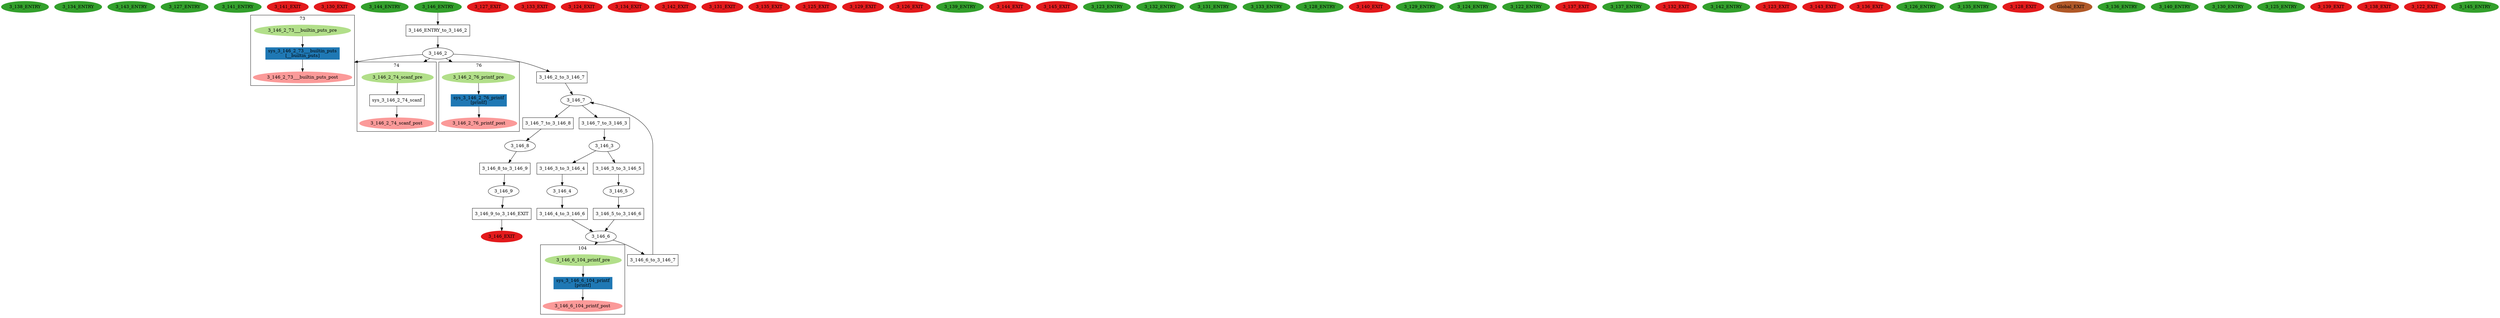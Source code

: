 digraph model { 
compound=true; 
node  [style="filled", colorscheme="paired12"];  "3_138_ENTRY" [shape=ellipse, color=4, style=filled];
  "3_134_ENTRY" [shape=ellipse, color=4, style=filled];
  "3_143_ENTRY" [shape=ellipse, color=4, style=filled];
  "3_127_ENTRY" [shape=ellipse, color=4, style=filled];
  "3_141_ENTRY" [shape=ellipse, color=4, style=filled];
  "3_141_EXIT" [shape=ellipse, color=6, style=filled];
  "3_130_EXIT" [shape=ellipse, color=6, style=filled];
  "3_144_ENTRY" [shape=ellipse, color=4, style=filled];
  "3_146_8" [shape=ellipse, style=""];
  "3_146_9" [shape=ellipse, style=""];
  "3_127_EXIT" [shape=ellipse, color=6, style=filled];
  "3_146_3" [shape=ellipse, style=""];
  "3_133_EXIT" [shape=ellipse, color=6, style=filled];
  "3_146_2" [shape=ellipse, style=""];
subgraph "cluster_3_146_2_73" { 
label="73"  "3_146_2_73___builtin_puts_post" [shape=ellipse, style=""];
  "3_146_2_73___builtin_puts_pre" [shape=ellipse, style=""];
  "sys_3_146_2_73___builtin_puts" [shape=box, style=""];
  "sys_3_146_2_73___builtin_puts" [color=2, style=filled];
  "sys_3_146_2_73___builtin_puts" [label="sys_3_146_2_73___builtin_puts\n[__builtin_puts]"];
  "sys_3_146_2_73___builtin_puts" -> "3_146_2_73___builtin_puts_post" [label="", arrowhead="normal"];
  "3_146_2_73___builtin_puts_pre" -> "sys_3_146_2_73___builtin_puts" [label="", arrowhead="normal"];
}
  "3_146_2" -> "3_146_2_73___builtin_puts_post" [lhead="cluster_3_146_2_73"];
  "3_146_2_73___builtin_puts_pre" [color=3, style=filled];
  "3_146_2_73___builtin_puts_post" [color=5, style=filled];
subgraph "cluster_3_146_2_74" { 
label="74"  "3_146_2_74_scanf_pre" [shape=ellipse, style=""];
  "3_146_2_74_scanf_post" [shape=ellipse, style=""];
  "sys_3_146_2_74_scanf" [shape=box, style=""];
  "sys_3_146_2_74_scanf" [label="sys_3_146_2_74_scanf\n"];
  "sys_3_146_2_74_scanf" -> "3_146_2_74_scanf_post" [label="", arrowhead="normal"];
  "3_146_2_74_scanf_pre" -> "sys_3_146_2_74_scanf" [label="", arrowhead="normal"];
}
  "3_146_2" -> "3_146_2_74_scanf_pre" [lhead="cluster_3_146_2_74"];
  "3_146_2_74_scanf_pre" [color=3, style=filled];
  "3_146_2_74_scanf_post" [color=5, style=filled];
subgraph "cluster_3_146_2_76" { 
label="76"  "3_146_2_76_printf_pre" [shape=ellipse, style=""];
  "3_146_2_76_printf_post" [shape=ellipse, style=""];
  "sys_3_146_2_76_printf" [shape=box, style=""];
  "sys_3_146_2_76_printf" [color=2, style=filled];
  "sys_3_146_2_76_printf" [label="sys_3_146_2_76_printf\n[printf]"];
  "sys_3_146_2_76_printf" -> "3_146_2_76_printf_post" [label="", arrowhead="normal"];
  "3_146_2_76_printf_pre" -> "sys_3_146_2_76_printf" [label="", arrowhead="normal"];
}
  "3_146_2" -> "3_146_2_76_printf_pre" [lhead="cluster_3_146_2_76"];
  "3_146_2_76_printf_pre" [color=3, style=filled];
  "3_146_2_76_printf_post" [color=5, style=filled];
  "3_146_5" [shape=ellipse, style=""];
  "3_146_4" [shape=ellipse, style=""];
  "3_146_7" [shape=ellipse, style=""];
  "3_146_6" [shape=ellipse, style=""];
subgraph "cluster_3_146_6_104" { 
label="104"  "3_146_6_104_printf_pre" [shape=ellipse, style=""];
  "3_146_6_104_printf_post" [shape=ellipse, style=""];
  "sys_3_146_6_104_printf" [shape=box, style=""];
  "sys_3_146_6_104_printf" [color=2, style=filled];
  "sys_3_146_6_104_printf" [label="sys_3_146_6_104_printf\n[printf]"];
  "3_146_6_104_printf_pre" -> "sys_3_146_6_104_printf" [label="", arrowhead="normal"];
  "sys_3_146_6_104_printf" -> "3_146_6_104_printf_post" [label="", arrowhead="normal"];
}
  "3_146_6" -> "3_146_6_104_printf_pre" [lhead="cluster_3_146_6_104"];
  "3_146_6_104_printf_pre" [color=3, style=filled];
  "3_146_6_104_printf_post" [color=5, style=filled];
  "3_124_EXIT" [shape=ellipse, color=6, style=filled];
  "3_134_EXIT" [shape=ellipse, color=6, style=filled];
  "3_142_EXIT" [shape=ellipse, color=6, style=filled];
  "3_131_EXIT" [shape=ellipse, color=6, style=filled];
  "3_135_EXIT" [shape=ellipse, color=6, style=filled];
  "3_125_EXIT" [shape=ellipse, color=6, style=filled];
  "3_129_EXIT" [shape=ellipse, color=6, style=filled];
  "3_126_EXIT" [shape=ellipse, color=6, style=filled];
  "3_139_ENTRY" [shape=ellipse, color=4, style=filled];
  "3_144_EXIT" [shape=ellipse, color=6, style=filled];
  "3_145_EXIT" [shape=ellipse, color=6, style=filled];
  "3_123_ENTRY" [shape=ellipse, color=4, style=filled];
  "3_146_ENTRY" [shape=ellipse, color=4, style=filled];
  "3_146_EXIT" [shape=ellipse, color=6, style=filled];
  "3_132_ENTRY" [shape=ellipse, color=4, style=filled];
  "3_131_ENTRY" [shape=ellipse, color=4, style=filled];
  "3_133_ENTRY" [shape=ellipse, color=4, style=filled];
  "3_128_ENTRY" [shape=ellipse, color=4, style=filled];
  "3_140_EXIT" [shape=ellipse, color=6, style=filled];
  "3_129_ENTRY" [shape=ellipse, color=4, style=filled];
  "3_124_ENTRY" [shape=ellipse, color=4, style=filled];
  "3_122_ENTRY" [shape=ellipse, color=4, style=filled];
  "3_137_EXIT" [shape=ellipse, color=6, style=filled];
  "3_137_ENTRY" [shape=ellipse, color=4, style=filled];
  "3_132_EXIT" [shape=ellipse, color=6, style=filled];
  "3_142_ENTRY" [shape=ellipse, color=4, style=filled];
  "3_123_EXIT" [shape=ellipse, color=6, style=filled];
  "3_143_EXIT" [shape=ellipse, color=6, style=filled];
  "3_136_EXIT" [shape=ellipse, color=6, style=filled];
  "3_126_ENTRY" [shape=ellipse, color=4, style=filled];
  "3_135_ENTRY" [shape=ellipse, color=4, style=filled];
  "3_128_EXIT" [shape=ellipse, color=6, style=filled];
  "Global_EXIT" [shape=ellipse, color=12, style=filled];
  "3_136_ENTRY" [shape=ellipse, color=4, style=filled];
  "3_140_ENTRY" [shape=ellipse, color=4, style=filled];
  "3_130_ENTRY" [shape=ellipse, color=4, style=filled];
  "3_125_ENTRY" [shape=ellipse, color=4, style=filled];
  "3_139_EXIT" [shape=ellipse, color=6, style=filled];
  "3_138_EXIT" [shape=ellipse, color=6, style=filled];
  "3_122_EXIT" [shape=ellipse, color=6, style=filled];
  "3_145_ENTRY" [shape=ellipse, color=4, style=filled];
  "3_146_4_to_3_146_6" [shape=box, style=""];
  "3_146_4_to_3_146_6" [label="3_146_4_to_3_146_6\n"];
  "3_146_5_to_3_146_6" [shape=box, style=""];
  "3_146_5_to_3_146_6" [label="3_146_5_to_3_146_6\n"];
  "3_146_7_to_3_146_8" [shape=box, style=""];
  "3_146_7_to_3_146_8" [label="3_146_7_to_3_146_8\n"];
  "3_146_ENTRY_to_3_146_2" [shape=box, style=""];
  "3_146_ENTRY_to_3_146_2" [label="3_146_ENTRY_to_3_146_2\n"];
  "3_146_3_to_3_146_4" [shape=box, style=""];
  "3_146_3_to_3_146_4" [label="3_146_3_to_3_146_4\n"];
  "3_146_3_to_3_146_5" [shape=box, style=""];
  "3_146_3_to_3_146_5" [label="3_146_3_to_3_146_5\n"];
  "3_146_2_to_3_146_7" [shape=box, style=""];
  "3_146_2_to_3_146_7" [label="3_146_2_to_3_146_7\n"];
  "3_146_9_to_3_146_EXIT" [shape=box, style=""];
  "3_146_9_to_3_146_EXIT" [label="3_146_9_to_3_146_EXIT\n"];
  "3_146_7_to_3_146_3" [shape=box, style=""];
  "3_146_7_to_3_146_3" [label="3_146_7_to_3_146_3\n"];
  "3_146_8_to_3_146_9" [shape=box, style=""];
  "3_146_8_to_3_146_9" [label="3_146_8_to_3_146_9\n"];
  "3_146_6_to_3_146_7" [shape=box, style=""];
  "3_146_6_to_3_146_7" [label="3_146_6_to_3_146_7\n"];
  "3_146_8_to_3_146_9" -> "3_146_9" [label="", arrowhead="normal"];
  "3_146_4" -> "3_146_4_to_3_146_6" [label="", arrowhead="normal"];
  "3_146_9_to_3_146_EXIT" -> "3_146_EXIT" [label="", arrowhead="normal"];
  "3_146_7" -> "3_146_7_to_3_146_3" [label="", arrowhead="normal"];
  "3_146_7_to_3_146_8" -> "3_146_8" [label="", arrowhead="normal"];
  "3_146_4_to_3_146_6" -> "3_146_6" [label="", arrowhead="normal"];
  "3_146_7_to_3_146_3" -> "3_146_3" [label="", arrowhead="normal"];
  "3_146_7" -> "3_146_7_to_3_146_8" [label="", arrowhead="normal"];
  "3_146_9" -> "3_146_9_to_3_146_EXIT" [label="", arrowhead="normal"];
  "3_146_5_to_3_146_6" -> "3_146_6" [label="", arrowhead="normal"];
  "3_146_ENTRY" -> "3_146_ENTRY_to_3_146_2" [label="", arrowhead="normal"];
  "3_146_6_to_3_146_7" -> "3_146_7" [label="", arrowhead="normal"];
  "3_146_2_to_3_146_7" -> "3_146_7" [label="", arrowhead="normal"];
  "3_146_2" -> "3_146_2_to_3_146_7" [label="", arrowhead="normal"];
  "3_146_ENTRY_to_3_146_2" -> "3_146_2" [label="", arrowhead="normal"];
  "3_146_6" -> "3_146_6_to_3_146_7" [label="", arrowhead="normal"];
  "3_146_8" -> "3_146_8_to_3_146_9" [label="", arrowhead="normal"];
  "3_146_5" -> "3_146_5_to_3_146_6" [label="", arrowhead="normal"];
  "3_146_3" -> "3_146_3_to_3_146_5" [label="", arrowhead="normal"];
  "3_146_3_to_3_146_4" -> "3_146_4" [label="", arrowhead="normal"];
  "3_146_3" -> "3_146_3_to_3_146_4" [label="", arrowhead="normal"];
  "3_146_3_to_3_146_5" -> "3_146_5" [label="", arrowhead="normal"];
}
